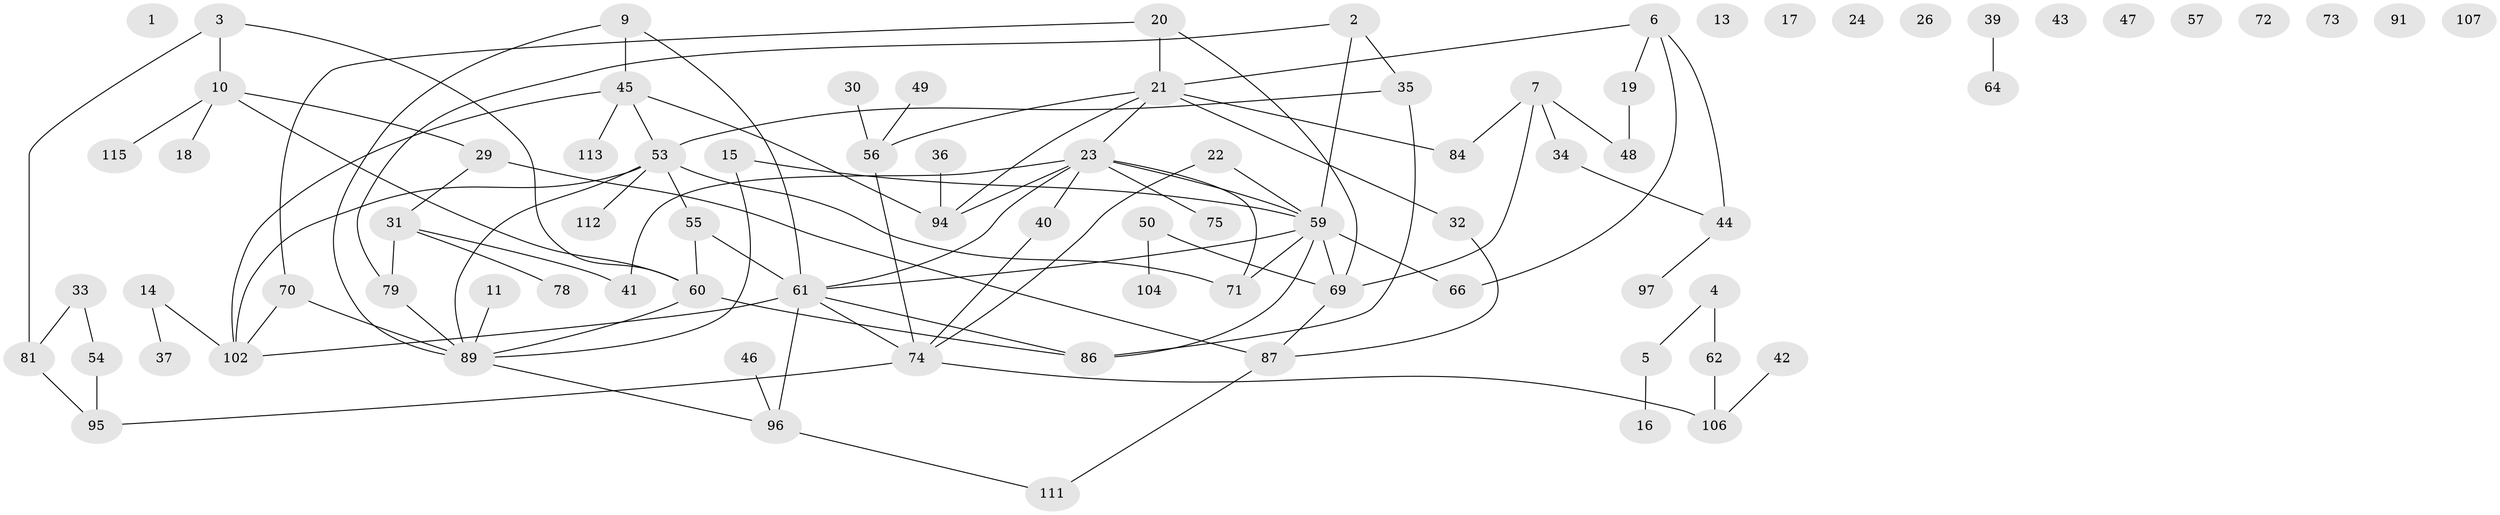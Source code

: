 // original degree distribution, {0: 0.10344827586206896, 3: 0.25862068965517243, 2: 0.22413793103448276, 4: 0.09482758620689655, 5: 0.07758620689655173, 1: 0.20689655172413793, 6: 0.02586206896551724, 7: 0.008620689655172414}
// Generated by graph-tools (version 1.1) at 2025/41/03/06/25 10:41:24]
// undirected, 82 vertices, 103 edges
graph export_dot {
graph [start="1"]
  node [color=gray90,style=filled];
  1;
  2;
  3 [super="+25"];
  4;
  5 [super="+8"];
  6 [super="+108"];
  7;
  9;
  10 [super="+80"];
  11 [super="+12"];
  13;
  14 [super="+28"];
  15 [super="+38"];
  16 [super="+85"];
  17;
  18;
  19;
  20;
  21 [super="+51"];
  22 [super="+52"];
  23 [super="+27"];
  24;
  26;
  29;
  30 [super="+76"];
  31 [super="+58"];
  32;
  33 [super="+77"];
  34;
  35 [super="+93"];
  36;
  37;
  39;
  40;
  41;
  42;
  43;
  44 [super="+63"];
  45 [super="+116"];
  46;
  47;
  48 [super="+68"];
  49;
  50 [super="+88"];
  53 [super="+67"];
  54;
  55 [super="+83"];
  56 [super="+114"];
  57;
  59 [super="+92"];
  60 [super="+99"];
  61 [super="+65"];
  62;
  64;
  66;
  69 [super="+82"];
  70;
  71;
  72;
  73;
  74 [super="+90"];
  75;
  78;
  79;
  81;
  84;
  86;
  87 [super="+101"];
  89 [super="+100"];
  91;
  94 [super="+109"];
  95 [super="+98"];
  96 [super="+105"];
  97;
  102 [super="+103"];
  104;
  106 [super="+110"];
  107;
  111;
  112;
  113;
  115;
  2 -- 59;
  2 -- 79;
  2 -- 35;
  3 -- 81;
  3 -- 10 [weight=3];
  3 -- 60;
  4 -- 5;
  4 -- 62;
  5 -- 16;
  6 -- 19;
  6 -- 44;
  6 -- 66;
  6 -- 21;
  7 -- 34;
  7 -- 84;
  7 -- 69;
  7 -- 48;
  9 -- 45;
  9 -- 89;
  9 -- 61;
  10 -- 29;
  10 -- 60 [weight=2];
  10 -- 115;
  10 -- 18;
  11 -- 89;
  14 -- 37;
  14 -- 102;
  15 -- 89;
  15 -- 59;
  19 -- 48;
  20 -- 70;
  20 -- 21;
  20 -- 69;
  21 -- 84;
  21 -- 94;
  21 -- 23;
  21 -- 32;
  21 -- 56;
  22 -- 59;
  22 -- 74;
  23 -- 41;
  23 -- 61;
  23 -- 71;
  23 -- 75;
  23 -- 40;
  23 -- 59;
  23 -- 94;
  29 -- 87;
  29 -- 31;
  30 -- 56;
  31 -- 78;
  31 -- 79;
  31 -- 41;
  32 -- 87;
  33 -- 81;
  33 -- 54;
  34 -- 44;
  35 -- 86;
  35 -- 53;
  36 -- 94;
  39 -- 64;
  40 -- 74;
  42 -- 106;
  44 -- 97;
  45 -- 113;
  45 -- 53;
  45 -- 94;
  45 -- 102;
  46 -- 96;
  49 -- 56;
  50 -- 104;
  50 -- 69;
  53 -- 102;
  53 -- 112;
  53 -- 89;
  53 -- 71;
  53 -- 55;
  54 -- 95;
  55 -- 60;
  55 -- 61;
  56 -- 74;
  59 -- 66;
  59 -- 71;
  59 -- 86;
  59 -- 61;
  59 -- 69;
  60 -- 86;
  60 -- 89;
  61 -- 86;
  61 -- 74;
  61 -- 96;
  61 -- 102;
  62 -- 106;
  69 -- 87;
  70 -- 89;
  70 -- 102;
  74 -- 95;
  74 -- 106;
  79 -- 89;
  81 -- 95;
  87 -- 111;
  89 -- 96;
  96 -- 111;
}
